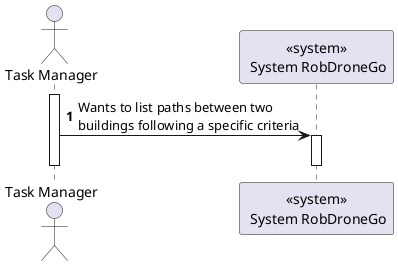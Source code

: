 @startuml
autonumber

actor "Task Manager" as usr

participant "<<system>>\n System RobDroneGo" as sys

activate usr
    usr -> sys :  Wants to list paths between two \nbuildings following a specific criteria
    activate sys

    deactivate sys
deactivate usr

@enduml
